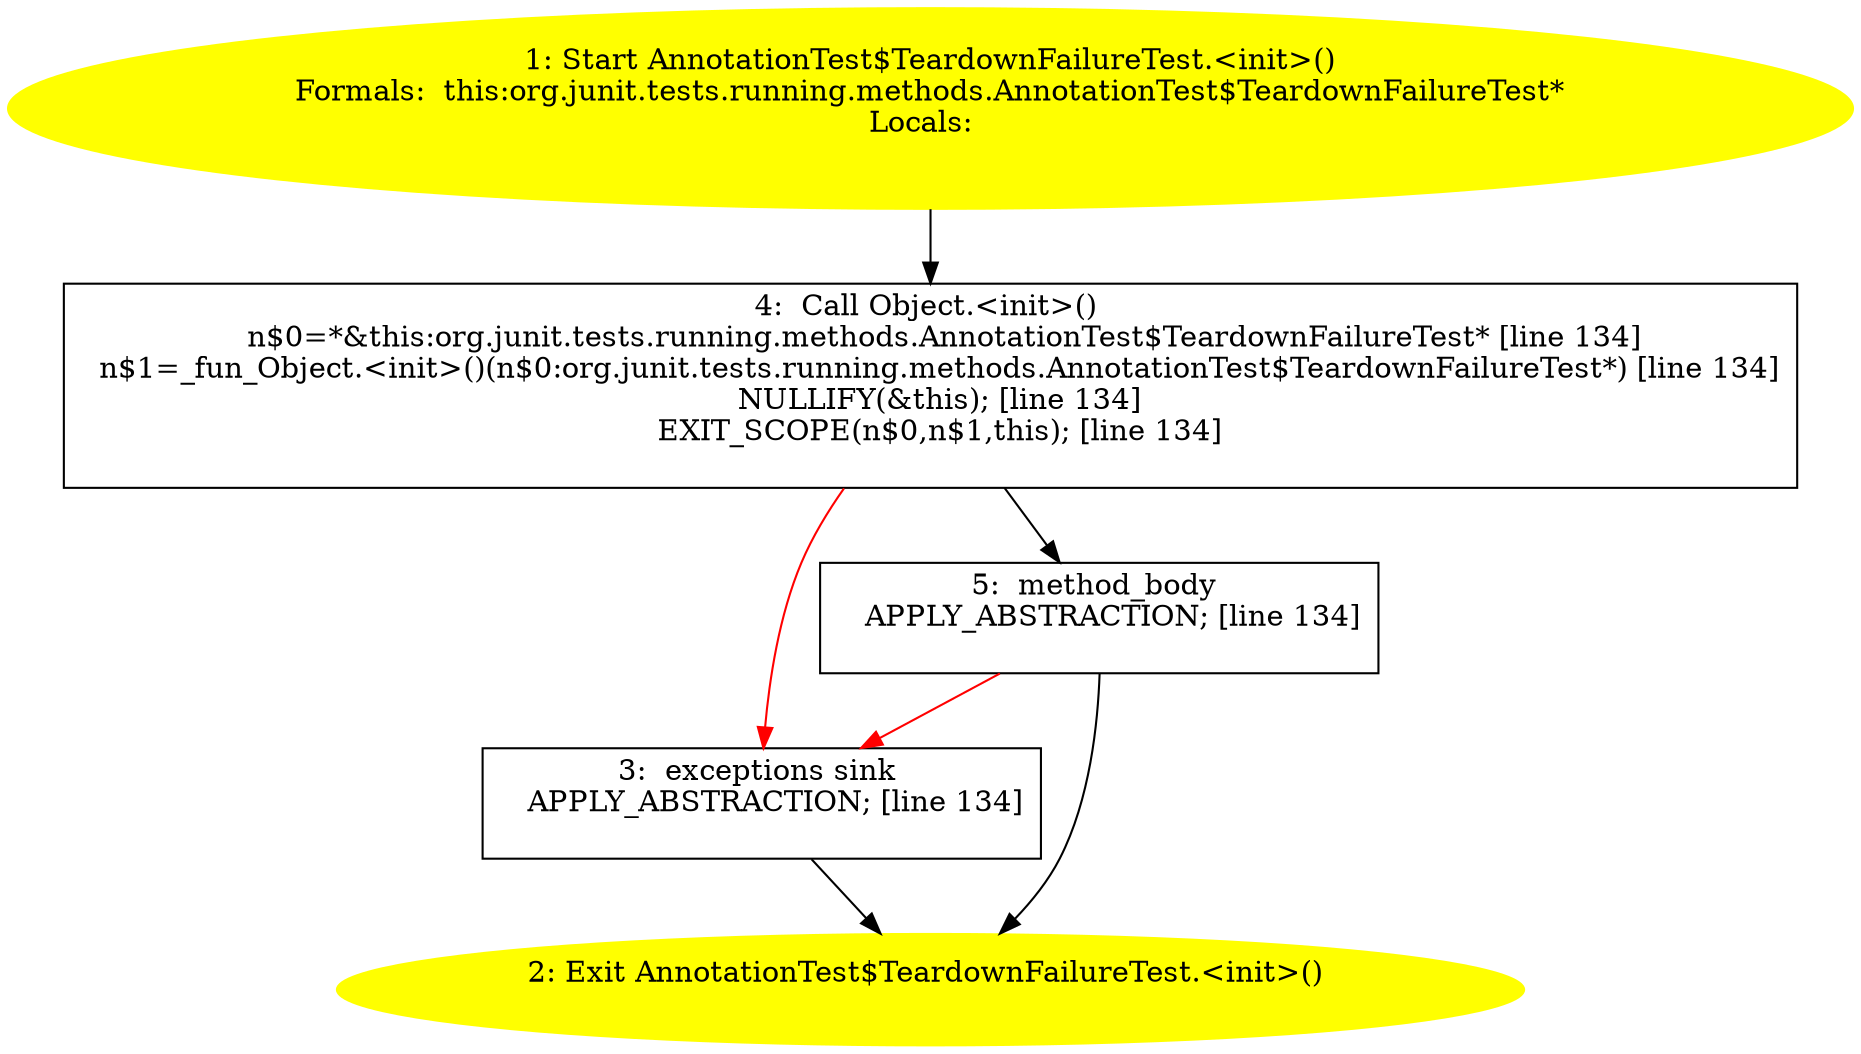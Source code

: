/* @generated */
digraph cfg {
"org.junit.tests.running.methods.AnnotationTest$TeardownFailureTest.<init>().526cdb39bceb8c751da5b1dbf62bceff_1" [label="1: Start AnnotationTest$TeardownFailureTest.<init>()\nFormals:  this:org.junit.tests.running.methods.AnnotationTest$TeardownFailureTest*\nLocals:  \n  " color=yellow style=filled]
	

	 "org.junit.tests.running.methods.AnnotationTest$TeardownFailureTest.<init>().526cdb39bceb8c751da5b1dbf62bceff_1" -> "org.junit.tests.running.methods.AnnotationTest$TeardownFailureTest.<init>().526cdb39bceb8c751da5b1dbf62bceff_4" ;
"org.junit.tests.running.methods.AnnotationTest$TeardownFailureTest.<init>().526cdb39bceb8c751da5b1dbf62bceff_2" [label="2: Exit AnnotationTest$TeardownFailureTest.<init>() \n  " color=yellow style=filled]
	

"org.junit.tests.running.methods.AnnotationTest$TeardownFailureTest.<init>().526cdb39bceb8c751da5b1dbf62bceff_3" [label="3:  exceptions sink \n   APPLY_ABSTRACTION; [line 134]\n " shape="box"]
	

	 "org.junit.tests.running.methods.AnnotationTest$TeardownFailureTest.<init>().526cdb39bceb8c751da5b1dbf62bceff_3" -> "org.junit.tests.running.methods.AnnotationTest$TeardownFailureTest.<init>().526cdb39bceb8c751da5b1dbf62bceff_2" ;
"org.junit.tests.running.methods.AnnotationTest$TeardownFailureTest.<init>().526cdb39bceb8c751da5b1dbf62bceff_4" [label="4:  Call Object.<init>() \n   n$0=*&this:org.junit.tests.running.methods.AnnotationTest$TeardownFailureTest* [line 134]\n  n$1=_fun_Object.<init>()(n$0:org.junit.tests.running.methods.AnnotationTest$TeardownFailureTest*) [line 134]\n  NULLIFY(&this); [line 134]\n  EXIT_SCOPE(n$0,n$1,this); [line 134]\n " shape="box"]
	

	 "org.junit.tests.running.methods.AnnotationTest$TeardownFailureTest.<init>().526cdb39bceb8c751da5b1dbf62bceff_4" -> "org.junit.tests.running.methods.AnnotationTest$TeardownFailureTest.<init>().526cdb39bceb8c751da5b1dbf62bceff_5" ;
	 "org.junit.tests.running.methods.AnnotationTest$TeardownFailureTest.<init>().526cdb39bceb8c751da5b1dbf62bceff_4" -> "org.junit.tests.running.methods.AnnotationTest$TeardownFailureTest.<init>().526cdb39bceb8c751da5b1dbf62bceff_3" [color="red" ];
"org.junit.tests.running.methods.AnnotationTest$TeardownFailureTest.<init>().526cdb39bceb8c751da5b1dbf62bceff_5" [label="5:  method_body \n   APPLY_ABSTRACTION; [line 134]\n " shape="box"]
	

	 "org.junit.tests.running.methods.AnnotationTest$TeardownFailureTest.<init>().526cdb39bceb8c751da5b1dbf62bceff_5" -> "org.junit.tests.running.methods.AnnotationTest$TeardownFailureTest.<init>().526cdb39bceb8c751da5b1dbf62bceff_2" ;
	 "org.junit.tests.running.methods.AnnotationTest$TeardownFailureTest.<init>().526cdb39bceb8c751da5b1dbf62bceff_5" -> "org.junit.tests.running.methods.AnnotationTest$TeardownFailureTest.<init>().526cdb39bceb8c751da5b1dbf62bceff_3" [color="red" ];
}
